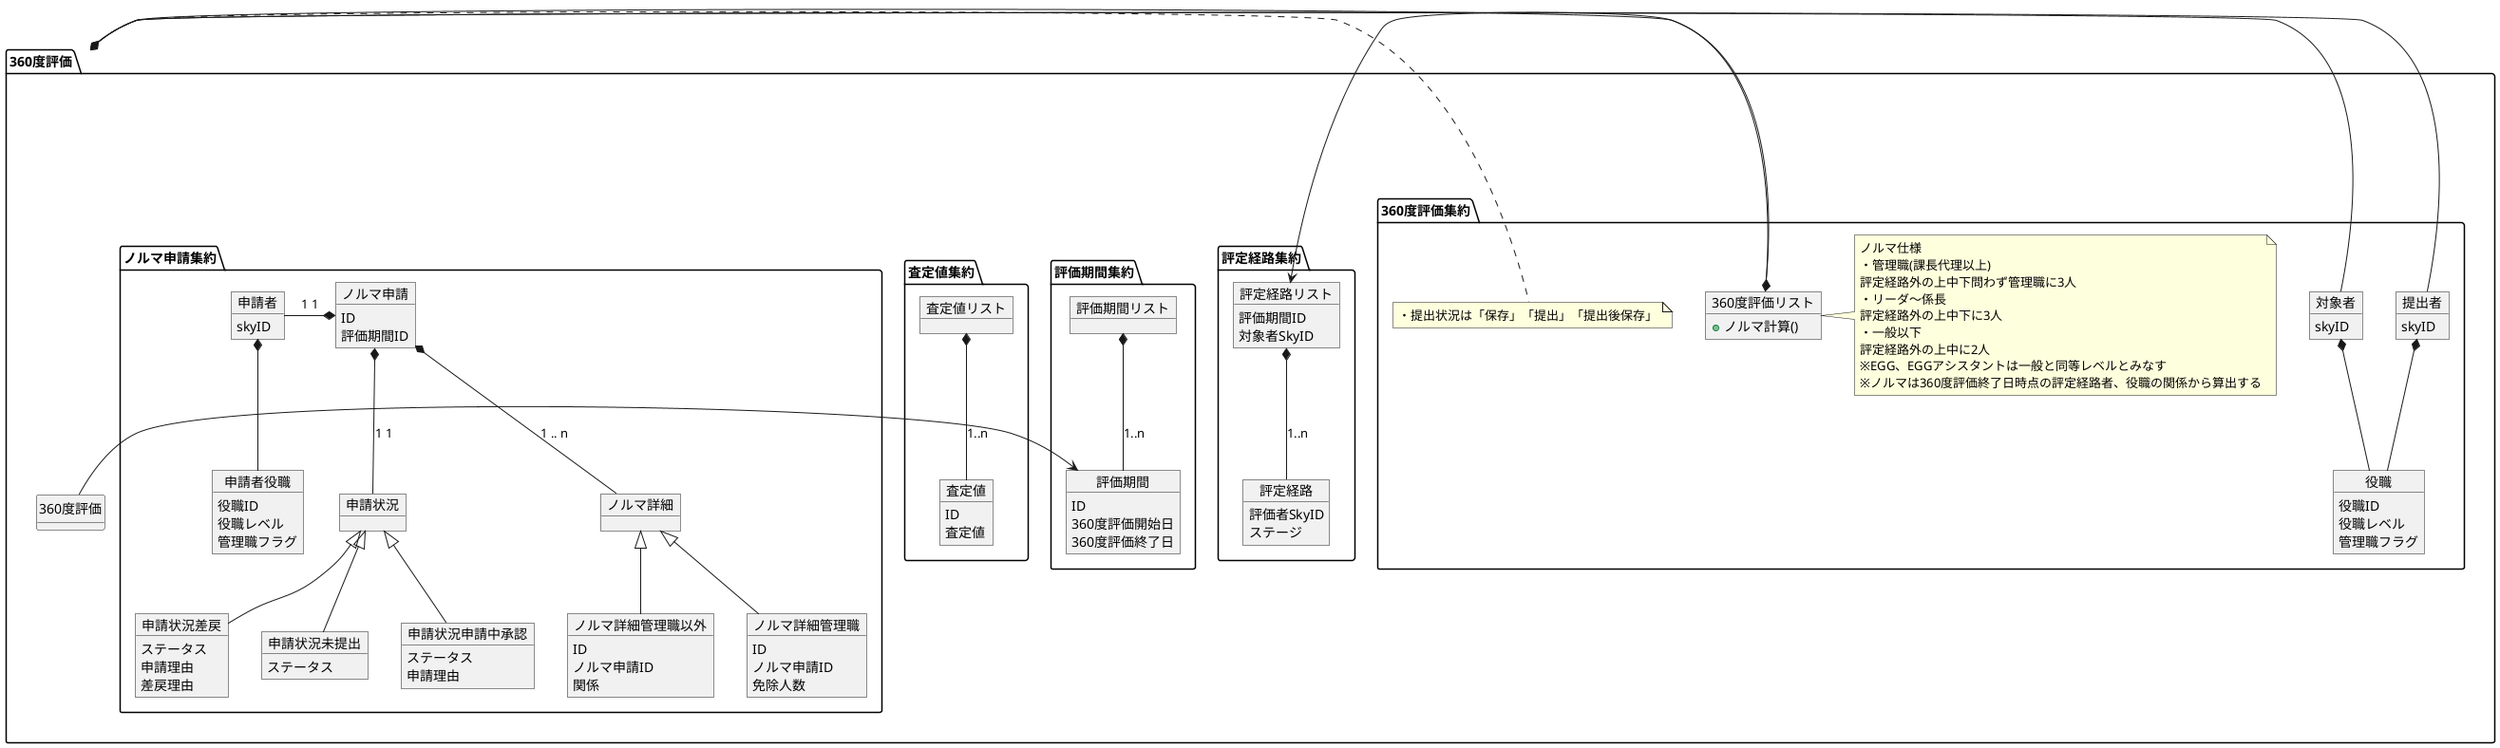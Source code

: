 @startuml
top to bottom direction

hide circle
hide method

package 360度評価 {

    package 360度評価集約{
        
        object 360度評価リスト {
            + ノルマ計算()
        }
        object 360度評価 {
            ID
            評価期間ID
            査定値ID
            良い点
            改善点
            提出状況
        }
        object 提出者 {
            skyID
        }   
        object 対象者 {
            skyID
        }          
        object 役職 {
            役職ID
            役職レベル
            管理職フラグ
        }   
        360度評価リスト *-down- 360度評価
        360度評価 *-right- 提出者
        360度評価 *-right- 対象者
        提出者 *-down- 役職
        対象者 *-down- 役職
        note bottom of 360度評価
        ・提出状況は「保存」「提出」「提出後保存」
        end note
        note right of 360度評価リスト
        ノルマ仕様
        ・管理職(課長代理以上)
        評定経路外の上中下問わず管理職に3人
        ・リーダ〜係長
        評定経路外の上中下に3人
        ・一般以下
        評定経路外の上中に2人
        ※EGG、EGGアシスタントは一般と同等レベルとみなす
        ※ノルマは360度評価終了日時点の評定経路者、役職の関係から算出する
        end note
    }


    package 評定経路集約{
        object 評定経路リスト {
            評価期間ID
            対象者SkyID
        }
        object 評定経路 {
            評価者SkyID
            ステージ
        }
    } 
    評定経路リスト *-down- 評定経路 : 1..n
    360度評価リスト -left-> 評定経路リスト

    package 評価期間集約{
        object 評価期間リスト {
        }

        object 評価期間 {
            ID
            360度評価開始日
            360度評価終了日
        }
    }
    評価期間リスト *-down- 評価期間 : 1..n
    360度評価 -left-> 評価期間 

    package 査定値集約 {
        object 査定値リスト {
        }

        object 査定値 {
            ID
            査定値
        }
    }
    査定値リスト *-down- 査定値 : 1..n

    package ノルマ申請集約{
        object ノルマ申請 {
            ID
            評価期間ID
        }
        object 申請者 {
            skyID
        }   
        object 申請者役職 {
            役職ID
            役職レベル
            管理職フラグ
        }   
        object ノルマ詳細 {
        }
        object ノルマ詳細管理職 {
            ID
            ノルマ申請ID
            免除人数        
        }
        object ノルマ詳細管理職以外 {
            ID
            ノルマ申請ID
            関係 
        }
        object 申請状況{
        }
        object 申請状況差戻{
            ステータス
            申請理由
            差戻理由
        }
        object 申請状況未提出{
            ステータス
        }
        object 申請状況申請中承認{
            ステータス
            申請理由
        }
        ノルマ申請 *-down- ノルマ詳細 : 1 .. n
        ノルマ詳細 <|-down- ノルマ詳細管理職
        ノルマ詳細 <|-down- ノルマ詳細管理職以外
        ノルマ申請 *-left- 申請者 : 1 1
        ノルマ申請 *-down- 申請状況 : 1 1
        申請者 *-down- 申請者役職
        申請状況 <|-down- 申請状況未提出
        申請状況 <|-down- 申請状況申請中承認
        申請状況 <|-down- 申請状況差戻
    }
}
@enduml
